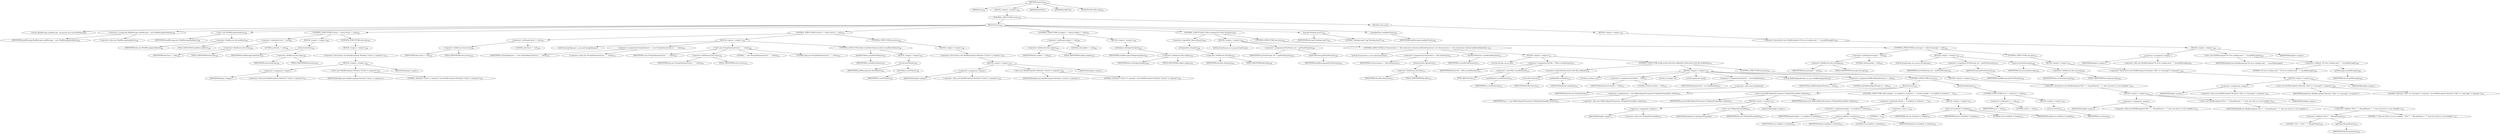 digraph "execute" {  
"139" [label = <(METHOD,execute)<SUB>184</SUB>> ]
"22" [label = <(PARAM,this)<SUB>184</SUB>> ]
"140" [label = <(BLOCK,&lt;empty&gt;,&lt;empty&gt;)<SUB>184</SUB>> ]
"141" [label = <(CONTROL_STRUCTURE,try,try)<SUB>185</SUB>> ]
"142" [label = <(BLOCK,try,try)<SUB>185</SUB>> ]
"16" [label = <(LOCAL,MailMessage mailMessage: org.apache.tools.mail.MailMessage)> ]
"143" [label = <(&lt;operator&gt;.assignment,MailMessage mailMessage = new MailMessage(mailhost))<SUB>186</SUB>> ]
"144" [label = <(IDENTIFIER,mailMessage,MailMessage mailMessage = new MailMessage(mailhost))<SUB>186</SUB>> ]
"145" [label = <(&lt;operator&gt;.alloc,new MailMessage(mailhost))<SUB>186</SUB>> ]
"146" [label = <(&lt;init&gt;,new MailMessage(mailhost))<SUB>186</SUB>> ]
"15" [label = <(IDENTIFIER,mailMessage,new MailMessage(mailhost))<SUB>186</SUB>> ]
"147" [label = <(&lt;operator&gt;.fieldAccess,this.mailhost)<SUB>186</SUB>> ]
"148" [label = <(IDENTIFIER,this,new MailMessage(mailhost))<SUB>186</SUB>> ]
"149" [label = <(FIELD_IDENTIFIER,mailhost,mailhost)<SUB>186</SUB>> ]
"150" [label = <(CONTROL_STRUCTURE,if (from != null),if (from != null))<SUB>188</SUB>> ]
"151" [label = <(&lt;operator&gt;.notEquals,from != null)<SUB>188</SUB>> ]
"152" [label = <(&lt;operator&gt;.fieldAccess,this.from)<SUB>188</SUB>> ]
"153" [label = <(IDENTIFIER,this,from != null)<SUB>188</SUB>> ]
"154" [label = <(FIELD_IDENTIFIER,from,from)<SUB>188</SUB>> ]
"155" [label = <(LITERAL,null,from != null)<SUB>188</SUB>> ]
"156" [label = <(BLOCK,&lt;empty&gt;,&lt;empty&gt;)<SUB>188</SUB>> ]
"157" [label = <(from,from(from))<SUB>189</SUB>> ]
"158" [label = <(IDENTIFIER,mailMessage,from(from))<SUB>189</SUB>> ]
"159" [label = <(&lt;operator&gt;.fieldAccess,this.from)<SUB>189</SUB>> ]
"160" [label = <(IDENTIFIER,this,from(from))<SUB>189</SUB>> ]
"161" [label = <(FIELD_IDENTIFIER,from,from)<SUB>189</SUB>> ]
"162" [label = <(CONTROL_STRUCTURE,else,else)<SUB>190</SUB>> ]
"163" [label = <(BLOCK,&lt;empty&gt;,&lt;empty&gt;)<SUB>190</SUB>> ]
"164" [label = <(&lt;operator&gt;.throw,throw new BuildException(&quot;Attribute \&quot;from\&quot; is required.&quot;);)<SUB>191</SUB>> ]
"165" [label = <(BLOCK,&lt;empty&gt;,&lt;empty&gt;)<SUB>191</SUB>> ]
"166" [label = <(&lt;operator&gt;.assignment,&lt;empty&gt;)> ]
"167" [label = <(IDENTIFIER,$obj3,&lt;empty&gt;)> ]
"168" [label = <(&lt;operator&gt;.alloc,new BuildException(&quot;Attribute \&quot;from\&quot; is required.&quot;))<SUB>191</SUB>> ]
"169" [label = <(&lt;init&gt;,new BuildException(&quot;Attribute \&quot;from\&quot; is required.&quot;))<SUB>191</SUB>> ]
"170" [label = <(IDENTIFIER,$obj3,new BuildException(&quot;Attribute \&quot;from\&quot; is required.&quot;))> ]
"171" [label = <(LITERAL,&quot;Attribute \&quot;from\&quot; is required.&quot;,new BuildException(&quot;Attribute \&quot;from\&quot; is required.&quot;))<SUB>191</SUB>> ]
"172" [label = <(IDENTIFIER,$obj3,&lt;empty&gt;)> ]
"173" [label = <(CONTROL_STRUCTURE,if (toList != null),if (toList != null))<SUB>194</SUB>> ]
"174" [label = <(&lt;operator&gt;.notEquals,toList != null)<SUB>194</SUB>> ]
"175" [label = <(&lt;operator&gt;.fieldAccess,this.toList)<SUB>194</SUB>> ]
"176" [label = <(IDENTIFIER,this,toList != null)<SUB>194</SUB>> ]
"177" [label = <(FIELD_IDENTIFIER,toList,toList)<SUB>194</SUB>> ]
"178" [label = <(LITERAL,null,toList != null)<SUB>194</SUB>> ]
"179" [label = <(BLOCK,&lt;empty&gt;,&lt;empty&gt;)<SUB>194</SUB>> ]
"18" [label = <(LOCAL,StringTokenizer t: java.util.StringTokenizer)> ]
"180" [label = <(&lt;operator&gt;.assignment,StringTokenizer t = new StringTokenizer(toList, &quot;, &quot;, false))<SUB>195</SUB>> ]
"181" [label = <(IDENTIFIER,t,StringTokenizer t = new StringTokenizer(toList, &quot;, &quot;, false))<SUB>195</SUB>> ]
"182" [label = <(&lt;operator&gt;.alloc,new StringTokenizer(toList, &quot;, &quot;, false))<SUB>195</SUB>> ]
"183" [label = <(&lt;init&gt;,new StringTokenizer(toList, &quot;, &quot;, false))<SUB>195</SUB>> ]
"17" [label = <(IDENTIFIER,t,new StringTokenizer(toList, &quot;, &quot;, false))<SUB>195</SUB>> ]
"184" [label = <(&lt;operator&gt;.fieldAccess,this.toList)<SUB>195</SUB>> ]
"185" [label = <(IDENTIFIER,this,new StringTokenizer(toList, &quot;, &quot;, false))<SUB>195</SUB>> ]
"186" [label = <(FIELD_IDENTIFIER,toList,toList)<SUB>195</SUB>> ]
"187" [label = <(LITERAL,&quot;, &quot;,new StringTokenizer(toList, &quot;, &quot;, false))<SUB>195</SUB>> ]
"188" [label = <(LITERAL,false,new StringTokenizer(toList, &quot;, &quot;, false))<SUB>195</SUB>> ]
"189" [label = <(CONTROL_STRUCTURE,while (t.hasMoreTokens()),while (t.hasMoreTokens()))<SUB>197</SUB>> ]
"190" [label = <(hasMoreTokens,t.hasMoreTokens())<SUB>197</SUB>> ]
"191" [label = <(IDENTIFIER,t,t.hasMoreTokens())<SUB>197</SUB>> ]
"192" [label = <(BLOCK,&lt;empty&gt;,&lt;empty&gt;)<SUB>197</SUB>> ]
"193" [label = <(to,to(t.nextToken()))<SUB>198</SUB>> ]
"194" [label = <(IDENTIFIER,mailMessage,to(t.nextToken()))<SUB>198</SUB>> ]
"195" [label = <(nextToken,t.nextToken())<SUB>198</SUB>> ]
"196" [label = <(IDENTIFIER,t,t.nextToken())<SUB>198</SUB>> ]
"197" [label = <(CONTROL_STRUCTURE,else,else)<SUB>200</SUB>> ]
"198" [label = <(BLOCK,&lt;empty&gt;,&lt;empty&gt;)<SUB>200</SUB>> ]
"199" [label = <(&lt;operator&gt;.throw,throw new BuildException(&quot;Attribute \&quot;toList\&quot; is required.&quot;);)<SUB>201</SUB>> ]
"200" [label = <(BLOCK,&lt;empty&gt;,&lt;empty&gt;)<SUB>201</SUB>> ]
"201" [label = <(&lt;operator&gt;.assignment,&lt;empty&gt;)> ]
"202" [label = <(IDENTIFIER,$obj5,&lt;empty&gt;)> ]
"203" [label = <(&lt;operator&gt;.alloc,new BuildException(&quot;Attribute \&quot;toList\&quot; is required.&quot;))<SUB>201</SUB>> ]
"204" [label = <(&lt;init&gt;,new BuildException(&quot;Attribute \&quot;toList\&quot; is required.&quot;))<SUB>201</SUB>> ]
"205" [label = <(IDENTIFIER,$obj5,new BuildException(&quot;Attribute \&quot;toList\&quot; is required.&quot;))> ]
"206" [label = <(LITERAL,&quot;Attribute \&quot;toList\&quot; is required.&quot;,new BuildException(&quot;Attribute \&quot;toList\&quot; is required.&quot;))<SUB>201</SUB>> ]
"207" [label = <(IDENTIFIER,$obj5,&lt;empty&gt;)> ]
"208" [label = <(CONTROL_STRUCTURE,if (subject != null),if (subject != null))<SUB>204</SUB>> ]
"209" [label = <(&lt;operator&gt;.notEquals,subject != null)<SUB>204</SUB>> ]
"210" [label = <(&lt;operator&gt;.fieldAccess,this.subject)<SUB>204</SUB>> ]
"211" [label = <(IDENTIFIER,this,subject != null)<SUB>204</SUB>> ]
"212" [label = <(FIELD_IDENTIFIER,subject,subject)<SUB>204</SUB>> ]
"213" [label = <(LITERAL,null,subject != null)<SUB>204</SUB>> ]
"214" [label = <(BLOCK,&lt;empty&gt;,&lt;empty&gt;)<SUB>204</SUB>> ]
"215" [label = <(setSubject,setSubject(subject))<SUB>205</SUB>> ]
"216" [label = <(IDENTIFIER,mailMessage,setSubject(subject))<SUB>205</SUB>> ]
"217" [label = <(&lt;operator&gt;.fieldAccess,this.subject)<SUB>205</SUB>> ]
"218" [label = <(IDENTIFIER,this,setSubject(subject))<SUB>205</SUB>> ]
"219" [label = <(FIELD_IDENTIFIER,subject,subject)<SUB>205</SUB>> ]
"220" [label = <(CONTROL_STRUCTURE,if (!files.isEmpty()),if (!files.isEmpty()))<SUB>208</SUB>> ]
"221" [label = <(&lt;operator&gt;.logicalNot,!files.isEmpty())<SUB>208</SUB>> ]
"222" [label = <(isEmpty,files.isEmpty())<SUB>208</SUB>> ]
"223" [label = <(&lt;operator&gt;.fieldAccess,this.files)<SUB>208</SUB>> ]
"224" [label = <(IDENTIFIER,this,files.isEmpty())<SUB>208</SUB>> ]
"225" [label = <(FIELD_IDENTIFIER,files,files)<SUB>208</SUB>> ]
"226" [label = <(BLOCK,&lt;empty&gt;,&lt;empty&gt;)<SUB>208</SUB>> ]
"227" [label = <(LOCAL,PrintStream out: java.io.PrintStream)> ]
"228" [label = <(&lt;operator&gt;.assignment,PrintStream out = getPrintStream())<SUB>209</SUB>> ]
"229" [label = <(IDENTIFIER,out,PrintStream out = getPrintStream())<SUB>209</SUB>> ]
"230" [label = <(getPrintStream,getPrintStream())<SUB>209</SUB>> ]
"231" [label = <(IDENTIFIER,mailMessage,getPrintStream())<SUB>209</SUB>> ]
"232" [label = <(CONTROL_STRUCTURE,for (Enumeration e = files.elements(); Some(e.hasMoreElements()); ),for (Enumeration e = files.elements(); Some(e.hasMoreElements()); ))<SUB>211</SUB>> ]
"233" [label = <(LOCAL,Enumeration e: java.util.Enumeration)> ]
"234" [label = <(&lt;operator&gt;.assignment,Enumeration e = files.elements())<SUB>211</SUB>> ]
"235" [label = <(IDENTIFIER,e,Enumeration e = files.elements())<SUB>211</SUB>> ]
"236" [label = <(elements,files.elements())<SUB>211</SUB>> ]
"237" [label = <(&lt;operator&gt;.fieldAccess,this.files)<SUB>211</SUB>> ]
"238" [label = <(IDENTIFIER,this,files.elements())<SUB>211</SUB>> ]
"239" [label = <(FIELD_IDENTIFIER,files,files)<SUB>211</SUB>> ]
"240" [label = <(hasMoreElements,e.hasMoreElements())<SUB>211</SUB>> ]
"241" [label = <(IDENTIFIER,e,e.hasMoreElements())<SUB>211</SUB>> ]
"242" [label = <(BLOCK,&lt;empty&gt;,&lt;empty&gt;)<SUB>211</SUB>> ]
"243" [label = <(LOCAL,File file: java.io.File)> ]
"244" [label = <(&lt;operator&gt;.assignment,File file = (File) e.nextElement())<SUB>212</SUB>> ]
"245" [label = <(IDENTIFIER,file,File file = (File) e.nextElement())<SUB>212</SUB>> ]
"246" [label = <(&lt;operator&gt;.cast,(File) e.nextElement())<SUB>212</SUB>> ]
"247" [label = <(TYPE_REF,File,File)<SUB>212</SUB>> ]
"248" [label = <(nextElement,e.nextElement())<SUB>212</SUB>> ]
"249" [label = <(IDENTIFIER,e,e.nextElement())<SUB>212</SUB>> ]
"250" [label = <(CONTROL_STRUCTURE,if (file.exists() &amp;&amp; file.canRead()),if (file.exists() &amp;&amp; file.canRead()))<SUB>214</SUB>> ]
"251" [label = <(&lt;operator&gt;.logicalAnd,file.exists() &amp;&amp; file.canRead())<SUB>214</SUB>> ]
"252" [label = <(exists,file.exists())<SUB>214</SUB>> ]
"253" [label = <(IDENTIFIER,file,file.exists())<SUB>214</SUB>> ]
"254" [label = <(canRead,file.canRead())<SUB>214</SUB>> ]
"255" [label = <(IDENTIFIER,file,file.canRead())<SUB>214</SUB>> ]
"256" [label = <(BLOCK,&lt;empty&gt;,&lt;empty&gt;)<SUB>214</SUB>> ]
"257" [label = <(LOCAL,int bufsize: int)> ]
"258" [label = <(&lt;operator&gt;.assignment,int bufsize = 1024)<SUB>215</SUB>> ]
"259" [label = <(IDENTIFIER,bufsize,int bufsize = 1024)<SUB>215</SUB>> ]
"260" [label = <(LITERAL,1024,int bufsize = 1024)<SUB>215</SUB>> ]
"261" [label = <(LOCAL,int length: int)> ]
"262" [label = <(LOCAL,byte[] buf: byte[])> ]
"263" [label = <(&lt;operator&gt;.assignment,byte[] buf = new byte[bufsize])<SUB>217</SUB>> ]
"264" [label = <(IDENTIFIER,buf,byte[] buf = new byte[bufsize])<SUB>217</SUB>> ]
"265" [label = <(&lt;operator&gt;.alloc,new byte[bufsize])> ]
"266" [label = <(IDENTIFIER,bufsize,new byte[bufsize])<SUB>217</SUB>> ]
"20" [label = <(LOCAL,BufferedInputStream in: java.io.BufferedInputStream)> ]
"267" [label = <(&lt;operator&gt;.assignment,BufferedInputStream in = null)<SUB>219</SUB>> ]
"268" [label = <(IDENTIFIER,in,BufferedInputStream in = null)<SUB>219</SUB>> ]
"269" [label = <(LITERAL,null,BufferedInputStream in = null)<SUB>219</SUB>> ]
"270" [label = <(CONTROL_STRUCTURE,try,try)<SUB>220</SUB>> ]
"271" [label = <(BLOCK,try,try)<SUB>220</SUB>> ]
"272" [label = <(&lt;operator&gt;.assignment,in = new BufferedInputStream(new FileInputStream(file), bufsize))<SUB>221</SUB>> ]
"273" [label = <(IDENTIFIER,in,in = new BufferedInputStream(new FileInputStream(file), bufsize))<SUB>221</SUB>> ]
"274" [label = <(&lt;operator&gt;.alloc,new BufferedInputStream(new FileInputStream(file), bufsize))<SUB>221</SUB>> ]
"275" [label = <(&lt;init&gt;,new BufferedInputStream(new FileInputStream(file), bufsize))<SUB>221</SUB>> ]
"19" [label = <(IDENTIFIER,in,new BufferedInputStream(new FileInputStream(file), bufsize))<SUB>221</SUB>> ]
"276" [label = <(BLOCK,&lt;empty&gt;,&lt;empty&gt;)<SUB>222</SUB>> ]
"277" [label = <(&lt;operator&gt;.assignment,&lt;empty&gt;)> ]
"278" [label = <(IDENTIFIER,$obj6,&lt;empty&gt;)> ]
"279" [label = <(&lt;operator&gt;.alloc,new FileInputStream(file))<SUB>222</SUB>> ]
"280" [label = <(&lt;init&gt;,new FileInputStream(file))<SUB>222</SUB>> ]
"281" [label = <(IDENTIFIER,$obj6,new FileInputStream(file))> ]
"282" [label = <(IDENTIFIER,file,new FileInputStream(file))<SUB>222</SUB>> ]
"283" [label = <(IDENTIFIER,$obj6,&lt;empty&gt;)> ]
"284" [label = <(IDENTIFIER,bufsize,new BufferedInputStream(new FileInputStream(file), bufsize))<SUB>222</SUB>> ]
"285" [label = <(CONTROL_STRUCTURE,while ((length = in.read(buf, 0, bufsize)) != -1),while ((length = in.read(buf, 0, bufsize)) != -1))<SUB>224</SUB>> ]
"286" [label = <(&lt;operator&gt;.notEquals,(length = in.read(buf, 0, bufsize)) != -1)<SUB>224</SUB>> ]
"287" [label = <(&lt;operator&gt;.assignment,length = in.read(buf, 0, bufsize))<SUB>224</SUB>> ]
"288" [label = <(IDENTIFIER,length,length = in.read(buf, 0, bufsize))<SUB>224</SUB>> ]
"289" [label = <(read,in.read(buf, 0, bufsize))<SUB>224</SUB>> ]
"290" [label = <(IDENTIFIER,in,in.read(buf, 0, bufsize))<SUB>224</SUB>> ]
"291" [label = <(IDENTIFIER,buf,in.read(buf, 0, bufsize))<SUB>224</SUB>> ]
"292" [label = <(LITERAL,0,in.read(buf, 0, bufsize))<SUB>224</SUB>> ]
"293" [label = <(IDENTIFIER,bufsize,in.read(buf, 0, bufsize))<SUB>224</SUB>> ]
"294" [label = <(&lt;operator&gt;.minus,-1)<SUB>224</SUB>> ]
"295" [label = <(LITERAL,1,-1)<SUB>224</SUB>> ]
"296" [label = <(BLOCK,&lt;empty&gt;,&lt;empty&gt;)<SUB>224</SUB>> ]
"297" [label = <(write,out.write(buf, 0, length))<SUB>225</SUB>> ]
"298" [label = <(IDENTIFIER,out,out.write(buf, 0, length))<SUB>225</SUB>> ]
"299" [label = <(IDENTIFIER,buf,out.write(buf, 0, length))<SUB>225</SUB>> ]
"300" [label = <(LITERAL,0,out.write(buf, 0, length))<SUB>225</SUB>> ]
"301" [label = <(IDENTIFIER,length,out.write(buf, 0, length))<SUB>225</SUB>> ]
"302" [label = <(BLOCK,finally,finally)<SUB>227</SUB>> ]
"303" [label = <(CONTROL_STRUCTURE,if (in != null),if (in != null))<SUB>228</SUB>> ]
"304" [label = <(&lt;operator&gt;.notEquals,in != null)<SUB>228</SUB>> ]
"305" [label = <(IDENTIFIER,in,in != null)<SUB>228</SUB>> ]
"306" [label = <(LITERAL,null,in != null)<SUB>228</SUB>> ]
"307" [label = <(BLOCK,&lt;empty&gt;,&lt;empty&gt;)<SUB>228</SUB>> ]
"308" [label = <(close,in.close())<SUB>229</SUB>> ]
"309" [label = <(IDENTIFIER,in,in.close())<SUB>229</SUB>> ]
"310" [label = <(CONTROL_STRUCTURE,else,else)<SUB>233</SUB>> ]
"311" [label = <(BLOCK,&lt;empty&gt;,&lt;empty&gt;)<SUB>233</SUB>> ]
"312" [label = <(&lt;operator&gt;.throw,throw new BuildException(&quot;File \&quot;&quot; + file.getName() + &quot;\&quot; does not exist or is not readable.&quot;);)<SUB>234</SUB>> ]
"313" [label = <(BLOCK,&lt;empty&gt;,&lt;empty&gt;)<SUB>234</SUB>> ]
"314" [label = <(&lt;operator&gt;.assignment,&lt;empty&gt;)> ]
"315" [label = <(IDENTIFIER,$obj8,&lt;empty&gt;)> ]
"316" [label = <(&lt;operator&gt;.alloc,new BuildException(&quot;File \&quot;&quot; + file.getName() + &quot;\&quot; does not exist or is not readable.&quot;))<SUB>234</SUB>> ]
"317" [label = <(&lt;init&gt;,new BuildException(&quot;File \&quot;&quot; + file.getName() + &quot;\&quot; does not exist or is not readable.&quot;))<SUB>234</SUB>> ]
"318" [label = <(IDENTIFIER,$obj8,new BuildException(&quot;File \&quot;&quot; + file.getName() + &quot;\&quot; does not exist or is not readable.&quot;))> ]
"319" [label = <(&lt;operator&gt;.addition,&quot;File \&quot;&quot; + file.getName() + &quot;\&quot; does not exist or is not readable.&quot;)<SUB>234</SUB>> ]
"320" [label = <(&lt;operator&gt;.addition,&quot;File \&quot;&quot; + file.getName())<SUB>234</SUB>> ]
"321" [label = <(LITERAL,&quot;File \&quot;&quot;,&quot;File \&quot;&quot; + file.getName())<SUB>234</SUB>> ]
"322" [label = <(getName,file.getName())<SUB>234</SUB>> ]
"323" [label = <(IDENTIFIER,file,file.getName())<SUB>234</SUB>> ]
"324" [label = <(LITERAL,&quot;\&quot; does not exist or is not readable.&quot;,&quot;File \&quot;&quot; + file.getName() + &quot;\&quot; does not exist or is not readable.&quot;)<SUB>235</SUB>> ]
"325" [label = <(IDENTIFIER,$obj8,&lt;empty&gt;)> ]
"326" [label = <(CONTROL_STRUCTURE,else,else)<SUB>238</SUB>> ]
"327" [label = <(CONTROL_STRUCTURE,if (message != null),if (message != null))<SUB>238</SUB>> ]
"328" [label = <(&lt;operator&gt;.notEquals,message != null)<SUB>238</SUB>> ]
"329" [label = <(&lt;operator&gt;.fieldAccess,this.message)<SUB>238</SUB>> ]
"330" [label = <(IDENTIFIER,this,message != null)<SUB>238</SUB>> ]
"331" [label = <(FIELD_IDENTIFIER,message,message)<SUB>238</SUB>> ]
"332" [label = <(LITERAL,null,message != null)<SUB>238</SUB>> ]
"333" [label = <(BLOCK,&lt;empty&gt;,&lt;empty&gt;)<SUB>238</SUB>> ]
"334" [label = <(LOCAL,PrintStream out: java.io.PrintStream)> ]
"335" [label = <(&lt;operator&gt;.assignment,PrintStream out = getPrintStream())<SUB>239</SUB>> ]
"336" [label = <(IDENTIFIER,out,PrintStream out = getPrintStream())<SUB>239</SUB>> ]
"337" [label = <(getPrintStream,getPrintStream())<SUB>239</SUB>> ]
"338" [label = <(IDENTIFIER,mailMessage,getPrintStream())<SUB>239</SUB>> ]
"339" [label = <(print,out.print(message))<SUB>240</SUB>> ]
"340" [label = <(IDENTIFIER,out,out.print(message))<SUB>240</SUB>> ]
"341" [label = <(&lt;operator&gt;.fieldAccess,this.message)<SUB>240</SUB>> ]
"342" [label = <(IDENTIFIER,this,out.print(message))<SUB>240</SUB>> ]
"343" [label = <(FIELD_IDENTIFIER,message,message)<SUB>240</SUB>> ]
"344" [label = <(CONTROL_STRUCTURE,else,else)<SUB>241</SUB>> ]
"345" [label = <(BLOCK,&lt;empty&gt;,&lt;empty&gt;)<SUB>241</SUB>> ]
"346" [label = <(&lt;operator&gt;.throw,throw new BuildException(&quot;Attribute \&quot;file\&quot; or \&quot;message\&quot; is required.&quot;);)<SUB>242</SUB>> ]
"347" [label = <(BLOCK,&lt;empty&gt;,&lt;empty&gt;)<SUB>242</SUB>> ]
"348" [label = <(&lt;operator&gt;.assignment,&lt;empty&gt;)> ]
"349" [label = <(IDENTIFIER,$obj9,&lt;empty&gt;)> ]
"350" [label = <(&lt;operator&gt;.alloc,new BuildException(&quot;Attribute \&quot;file\&quot; or \&quot;message\&quot; is required.&quot;))<SUB>242</SUB>> ]
"351" [label = <(&lt;init&gt;,new BuildException(&quot;Attribute \&quot;file\&quot; or \&quot;message\&quot; is required.&quot;))<SUB>242</SUB>> ]
"352" [label = <(IDENTIFIER,$obj9,new BuildException(&quot;Attribute \&quot;file\&quot; or \&quot;message\&quot; is required.&quot;))> ]
"353" [label = <(LITERAL,&quot;Attribute \&quot;file\&quot; or \&quot;message\&quot; is required.&quot;,new BuildException(&quot;Attribute \&quot;file\&quot; or \&quot;message\&quot; is required.&quot;))<SUB>242</SUB>> ]
"354" [label = <(IDENTIFIER,$obj9,&lt;empty&gt;)> ]
"355" [label = <(log,log(&quot;Sending email&quot;))<SUB>245</SUB>> ]
"21" [label = <(IDENTIFIER,this,log(&quot;Sending email&quot;))<SUB>245</SUB>> ]
"356" [label = <(LITERAL,&quot;Sending email&quot;,log(&quot;Sending email&quot;))<SUB>245</SUB>> ]
"357" [label = <(sendAndClose,sendAndClose())<SUB>246</SUB>> ]
"358" [label = <(IDENTIFIER,mailMessage,sendAndClose())<SUB>246</SUB>> ]
"359" [label = <(BLOCK,catch,catch)> ]
"360" [label = <(BLOCK,&lt;empty&gt;,&lt;empty&gt;)<SUB>247</SUB>> ]
"361" [label = <(&lt;operator&gt;.throw,throw new BuildException(&quot;IO error sending mail: &quot; + ioe.getMessage());)<SUB>248</SUB>> ]
"362" [label = <(BLOCK,&lt;empty&gt;,&lt;empty&gt;)<SUB>248</SUB>> ]
"363" [label = <(&lt;operator&gt;.assignment,&lt;empty&gt;)> ]
"364" [label = <(IDENTIFIER,$obj10,&lt;empty&gt;)> ]
"365" [label = <(&lt;operator&gt;.alloc,new BuildException(&quot;IO error sending mail: &quot; + ioe.getMessage()))<SUB>248</SUB>> ]
"366" [label = <(&lt;init&gt;,new BuildException(&quot;IO error sending mail: &quot; + ioe.getMessage()))<SUB>248</SUB>> ]
"367" [label = <(IDENTIFIER,$obj10,new BuildException(&quot;IO error sending mail: &quot; + ioe.getMessage()))> ]
"368" [label = <(&lt;operator&gt;.addition,&quot;IO error sending mail: &quot; + ioe.getMessage())<SUB>248</SUB>> ]
"369" [label = <(LITERAL,&quot;IO error sending mail: &quot;,&quot;IO error sending mail: &quot; + ioe.getMessage())<SUB>248</SUB>> ]
"370" [label = <(getMessage,ioe.getMessage())<SUB>248</SUB>> ]
"371" [label = <(IDENTIFIER,ioe,ioe.getMessage())<SUB>248</SUB>> ]
"372" [label = <(IDENTIFIER,$obj10,&lt;empty&gt;)> ]
"373" [label = <(MODIFIER,PUBLIC)> ]
"374" [label = <(MODIFIER,VIRTUAL)> ]
"375" [label = <(METHOD_RETURN,void)<SUB>184</SUB>> ]
  "139" -> "22" 
  "139" -> "140" 
  "139" -> "373" 
  "139" -> "374" 
  "139" -> "375" 
  "140" -> "141" 
  "141" -> "142" 
  "141" -> "359" 
  "142" -> "16" 
  "142" -> "143" 
  "142" -> "146" 
  "142" -> "150" 
  "142" -> "173" 
  "142" -> "208" 
  "142" -> "220" 
  "142" -> "355" 
  "142" -> "357" 
  "143" -> "144" 
  "143" -> "145" 
  "146" -> "15" 
  "146" -> "147" 
  "147" -> "148" 
  "147" -> "149" 
  "150" -> "151" 
  "150" -> "156" 
  "150" -> "162" 
  "151" -> "152" 
  "151" -> "155" 
  "152" -> "153" 
  "152" -> "154" 
  "156" -> "157" 
  "157" -> "158" 
  "157" -> "159" 
  "159" -> "160" 
  "159" -> "161" 
  "162" -> "163" 
  "163" -> "164" 
  "164" -> "165" 
  "165" -> "166" 
  "165" -> "169" 
  "165" -> "172" 
  "166" -> "167" 
  "166" -> "168" 
  "169" -> "170" 
  "169" -> "171" 
  "173" -> "174" 
  "173" -> "179" 
  "173" -> "197" 
  "174" -> "175" 
  "174" -> "178" 
  "175" -> "176" 
  "175" -> "177" 
  "179" -> "18" 
  "179" -> "180" 
  "179" -> "183" 
  "179" -> "189" 
  "180" -> "181" 
  "180" -> "182" 
  "183" -> "17" 
  "183" -> "184" 
  "183" -> "187" 
  "183" -> "188" 
  "184" -> "185" 
  "184" -> "186" 
  "189" -> "190" 
  "189" -> "192" 
  "190" -> "191" 
  "192" -> "193" 
  "193" -> "194" 
  "193" -> "195" 
  "195" -> "196" 
  "197" -> "198" 
  "198" -> "199" 
  "199" -> "200" 
  "200" -> "201" 
  "200" -> "204" 
  "200" -> "207" 
  "201" -> "202" 
  "201" -> "203" 
  "204" -> "205" 
  "204" -> "206" 
  "208" -> "209" 
  "208" -> "214" 
  "209" -> "210" 
  "209" -> "213" 
  "210" -> "211" 
  "210" -> "212" 
  "214" -> "215" 
  "215" -> "216" 
  "215" -> "217" 
  "217" -> "218" 
  "217" -> "219" 
  "220" -> "221" 
  "220" -> "226" 
  "220" -> "326" 
  "221" -> "222" 
  "222" -> "223" 
  "223" -> "224" 
  "223" -> "225" 
  "226" -> "227" 
  "226" -> "228" 
  "226" -> "232" 
  "228" -> "229" 
  "228" -> "230" 
  "230" -> "231" 
  "232" -> "233" 
  "232" -> "234" 
  "232" -> "240" 
  "232" -> "242" 
  "234" -> "235" 
  "234" -> "236" 
  "236" -> "237" 
  "237" -> "238" 
  "237" -> "239" 
  "240" -> "241" 
  "242" -> "243" 
  "242" -> "244" 
  "242" -> "250" 
  "244" -> "245" 
  "244" -> "246" 
  "246" -> "247" 
  "246" -> "248" 
  "248" -> "249" 
  "250" -> "251" 
  "250" -> "256" 
  "250" -> "310" 
  "251" -> "252" 
  "251" -> "254" 
  "252" -> "253" 
  "254" -> "255" 
  "256" -> "257" 
  "256" -> "258" 
  "256" -> "261" 
  "256" -> "262" 
  "256" -> "263" 
  "256" -> "20" 
  "256" -> "267" 
  "256" -> "270" 
  "258" -> "259" 
  "258" -> "260" 
  "263" -> "264" 
  "263" -> "265" 
  "265" -> "266" 
  "267" -> "268" 
  "267" -> "269" 
  "270" -> "271" 
  "270" -> "302" 
  "271" -> "272" 
  "271" -> "275" 
  "271" -> "285" 
  "272" -> "273" 
  "272" -> "274" 
  "275" -> "19" 
  "275" -> "276" 
  "275" -> "284" 
  "276" -> "277" 
  "276" -> "280" 
  "276" -> "283" 
  "277" -> "278" 
  "277" -> "279" 
  "280" -> "281" 
  "280" -> "282" 
  "285" -> "286" 
  "285" -> "296" 
  "286" -> "287" 
  "286" -> "294" 
  "287" -> "288" 
  "287" -> "289" 
  "289" -> "290" 
  "289" -> "291" 
  "289" -> "292" 
  "289" -> "293" 
  "294" -> "295" 
  "296" -> "297" 
  "297" -> "298" 
  "297" -> "299" 
  "297" -> "300" 
  "297" -> "301" 
  "302" -> "303" 
  "303" -> "304" 
  "303" -> "307" 
  "304" -> "305" 
  "304" -> "306" 
  "307" -> "308" 
  "308" -> "309" 
  "310" -> "311" 
  "311" -> "312" 
  "312" -> "313" 
  "313" -> "314" 
  "313" -> "317" 
  "313" -> "325" 
  "314" -> "315" 
  "314" -> "316" 
  "317" -> "318" 
  "317" -> "319" 
  "319" -> "320" 
  "319" -> "324" 
  "320" -> "321" 
  "320" -> "322" 
  "322" -> "323" 
  "326" -> "327" 
  "327" -> "328" 
  "327" -> "333" 
  "327" -> "344" 
  "328" -> "329" 
  "328" -> "332" 
  "329" -> "330" 
  "329" -> "331" 
  "333" -> "334" 
  "333" -> "335" 
  "333" -> "339" 
  "335" -> "336" 
  "335" -> "337" 
  "337" -> "338" 
  "339" -> "340" 
  "339" -> "341" 
  "341" -> "342" 
  "341" -> "343" 
  "344" -> "345" 
  "345" -> "346" 
  "346" -> "347" 
  "347" -> "348" 
  "347" -> "351" 
  "347" -> "354" 
  "348" -> "349" 
  "348" -> "350" 
  "351" -> "352" 
  "351" -> "353" 
  "355" -> "21" 
  "355" -> "356" 
  "357" -> "358" 
  "359" -> "360" 
  "360" -> "361" 
  "361" -> "362" 
  "362" -> "363" 
  "362" -> "366" 
  "362" -> "372" 
  "363" -> "364" 
  "363" -> "365" 
  "366" -> "367" 
  "366" -> "368" 
  "368" -> "369" 
  "368" -> "370" 
  "370" -> "371" 
}
